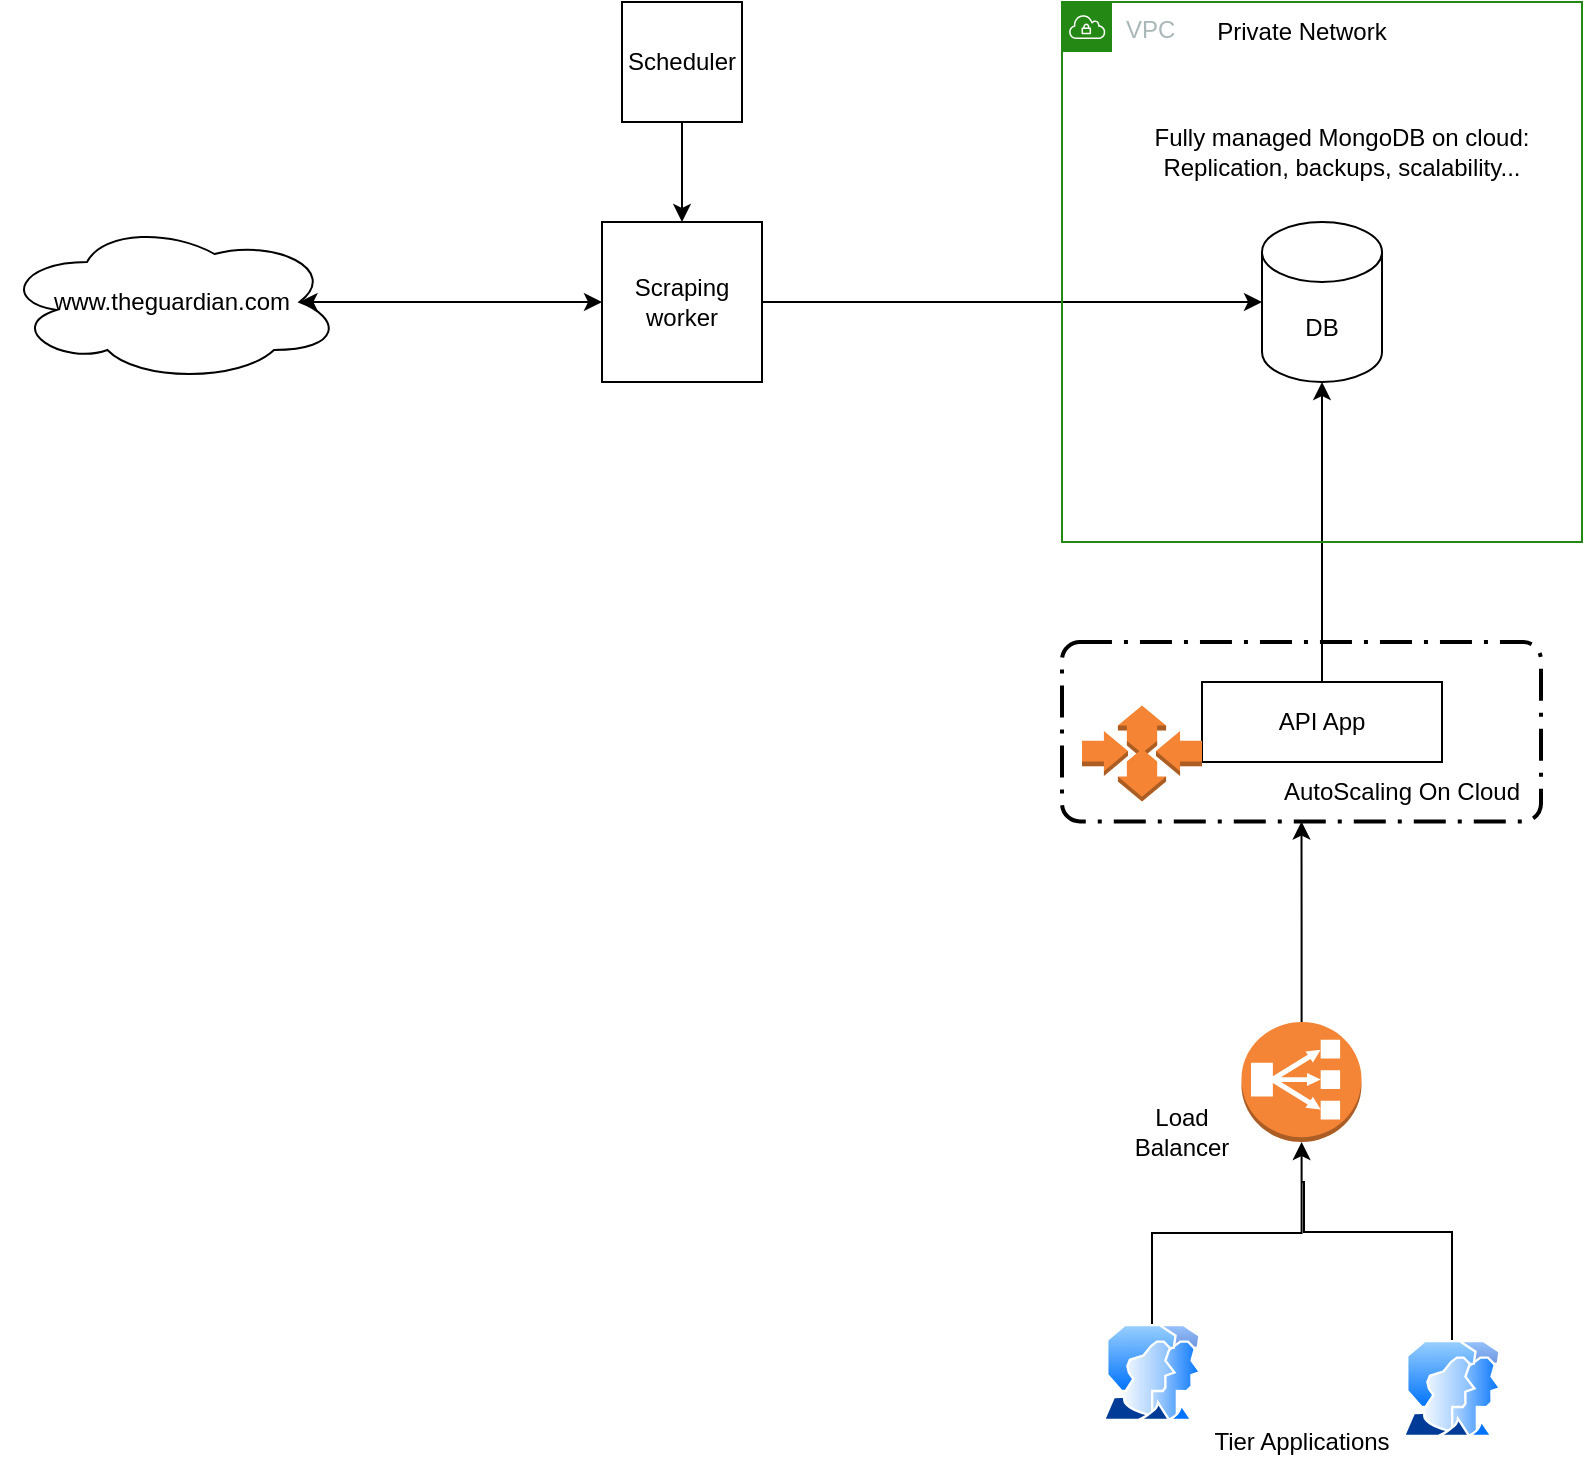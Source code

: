 <mxfile version="21.3.2" type="github">
  <diagram name="Page-1" id="PNWEge09kvqdN7rWGrPT">
    <mxGraphModel dx="1877" dy="549" grid="1" gridSize="10" guides="1" tooltips="1" connect="1" arrows="1" fold="1" page="1" pageScale="1" pageWidth="827" pageHeight="1169" math="0" shadow="0">
      <root>
        <mxCell id="0" />
        <mxCell id="1" parent="0" />
        <mxCell id="6d-npiuzgEx4-nf97ixw-5" style="edgeStyle=orthogonalEdgeStyle;rounded=0;orthogonalLoop=1;jettySize=auto;html=1;exitX=1;exitY=0.5;exitDx=0;exitDy=0;entryX=0;entryY=0.5;entryDx=0;entryDy=0;entryPerimeter=0;" parent="1" source="6d-npiuzgEx4-nf97ixw-1" target="6d-npiuzgEx4-nf97ixw-4" edge="1">
          <mxGeometry relative="1" as="geometry" />
        </mxCell>
        <mxCell id="6d-npiuzgEx4-nf97ixw-1" value="Scraping worker" style="whiteSpace=wrap;html=1;aspect=fixed;" parent="1" vertex="1">
          <mxGeometry x="270" y="200" width="80" height="80" as="geometry" />
        </mxCell>
        <mxCell id="6d-npiuzgEx4-nf97ixw-3" style="edgeStyle=orthogonalEdgeStyle;rounded=0;orthogonalLoop=1;jettySize=auto;html=1;entryX=0;entryY=0.5;entryDx=0;entryDy=0;exitX=0.875;exitY=0.5;exitDx=0;exitDy=0;exitPerimeter=0;startArrow=classic;startFill=1;" parent="1" source="6d-npiuzgEx4-nf97ixw-2" target="6d-npiuzgEx4-nf97ixw-1" edge="1">
          <mxGeometry relative="1" as="geometry">
            <mxPoint x="230" y="130" as="targetPoint" />
          </mxGeometry>
        </mxCell>
        <mxCell id="6d-npiuzgEx4-nf97ixw-2" value="www.theguardian.com" style="ellipse;shape=cloud;whiteSpace=wrap;html=1;" parent="1" vertex="1">
          <mxGeometry x="-30" y="200" width="170" height="80" as="geometry" />
        </mxCell>
        <mxCell id="6d-npiuzgEx4-nf97ixw-11" style="edgeStyle=orthogonalEdgeStyle;rounded=0;orthogonalLoop=1;jettySize=auto;html=1;endArrow=none;endFill=0;startArrow=classic;startFill=1;" parent="1" source="6d-npiuzgEx4-nf97ixw-4" target="6d-npiuzgEx4-nf97ixw-10" edge="1">
          <mxGeometry relative="1" as="geometry" />
        </mxCell>
        <mxCell id="6d-npiuzgEx4-nf97ixw-4" value="DB" style="shape=cylinder3;whiteSpace=wrap;html=1;boundedLbl=1;backgroundOutline=1;size=15;" parent="1" vertex="1">
          <mxGeometry x="600" y="200" width="60" height="80" as="geometry" />
        </mxCell>
        <mxCell id="6d-npiuzgEx4-nf97ixw-7" value="Fully managed MongoDB on cloud:&lt;br&gt;Replication, backups, scalability..." style="text;html=1;strokeColor=none;fillColor=none;align=center;verticalAlign=middle;whiteSpace=wrap;rounded=0;" parent="1" vertex="1">
          <mxGeometry x="530" y="150" width="220" height="30" as="geometry" />
        </mxCell>
        <mxCell id="6d-npiuzgEx4-nf97ixw-9" style="edgeStyle=orthogonalEdgeStyle;rounded=0;orthogonalLoop=1;jettySize=auto;html=1;entryX=0.5;entryY=0;entryDx=0;entryDy=0;" parent="1" source="6d-npiuzgEx4-nf97ixw-8" target="6d-npiuzgEx4-nf97ixw-1" edge="1">
          <mxGeometry relative="1" as="geometry" />
        </mxCell>
        <mxCell id="6d-npiuzgEx4-nf97ixw-8" value="Scheduler" style="whiteSpace=wrap;html=1;aspect=fixed;" parent="1" vertex="1">
          <mxGeometry x="280" y="90" width="60" height="60" as="geometry" />
        </mxCell>
        <mxCell id="6d-npiuzgEx4-nf97ixw-10" value="API App" style="rounded=0;whiteSpace=wrap;html=1;" parent="1" vertex="1">
          <mxGeometry x="570" y="430" width="120" height="40" as="geometry" />
        </mxCell>
        <mxCell id="6d-npiuzgEx4-nf97ixw-13" value="" style="outlineConnect=0;dashed=0;verticalLabelPosition=bottom;verticalAlign=top;align=center;html=1;shape=mxgraph.aws3.auto_scaling;fillColor=#F58534;gradientColor=none;" parent="1" vertex="1">
          <mxGeometry x="510" y="441.75" width="60" height="48" as="geometry" />
        </mxCell>
        <mxCell id="6d-npiuzgEx4-nf97ixw-14" value="" style="rounded=1;arcSize=10;dashed=1;fillColor=none;gradientColor=none;dashPattern=8 3 1 3;strokeWidth=2;" parent="1" vertex="1">
          <mxGeometry x="500" y="410" width="239.5" height="89.75" as="geometry" />
        </mxCell>
        <mxCell id="6d-npiuzgEx4-nf97ixw-16" style="edgeStyle=orthogonalEdgeStyle;rounded=0;orthogonalLoop=1;jettySize=auto;html=1;" parent="1" source="6d-npiuzgEx4-nf97ixw-15" target="6d-npiuzgEx4-nf97ixw-14" edge="1">
          <mxGeometry relative="1" as="geometry" />
        </mxCell>
        <mxCell id="6d-npiuzgEx4-nf97ixw-15" value="" style="outlineConnect=0;dashed=0;verticalLabelPosition=bottom;verticalAlign=top;align=center;html=1;shape=mxgraph.aws3.classic_load_balancer;fillColor=#F58536;gradientColor=none;" parent="1" vertex="1">
          <mxGeometry x="589.75" y="600" width="60" height="60" as="geometry" />
        </mxCell>
        <mxCell id="6d-npiuzgEx4-nf97ixw-19" style="edgeStyle=orthogonalEdgeStyle;rounded=0;orthogonalLoop=1;jettySize=auto;html=1;exitX=0.5;exitY=0;exitDx=0;exitDy=0;" parent="1" source="6d-npiuzgEx4-nf97ixw-17" target="6d-npiuzgEx4-nf97ixw-15" edge="1">
          <mxGeometry relative="1" as="geometry" />
        </mxCell>
        <mxCell id="6d-npiuzgEx4-nf97ixw-17" value="" style="image;aspect=fixed;perimeter=ellipsePerimeter;html=1;align=center;shadow=0;dashed=0;spacingTop=3;image=img/lib/active_directory/user_accounts.svg;" parent="1" vertex="1">
          <mxGeometry x="520" y="751" width="50" height="48.5" as="geometry" />
        </mxCell>
        <mxCell id="6d-npiuzgEx4-nf97ixw-20" style="edgeStyle=orthogonalEdgeStyle;rounded=0;orthogonalLoop=1;jettySize=auto;html=1;exitX=0.5;exitY=0;exitDx=0;exitDy=0;endArrow=none;endFill=0;" parent="1" source="6d-npiuzgEx4-nf97ixw-18" edge="1">
          <mxGeometry relative="1" as="geometry">
            <mxPoint x="620" y="680" as="targetPoint" />
            <Array as="points">
              <mxPoint x="695" y="705" />
              <mxPoint x="621" y="705" />
            </Array>
          </mxGeometry>
        </mxCell>
        <mxCell id="6d-npiuzgEx4-nf97ixw-18" value="" style="image;aspect=fixed;perimeter=ellipsePerimeter;html=1;align=center;shadow=0;dashed=0;spacingTop=3;image=img/lib/active_directory/user_accounts.svg;" parent="1" vertex="1">
          <mxGeometry x="670" y="759" width="50" height="48.5" as="geometry" />
        </mxCell>
        <mxCell id="6d-npiuzgEx4-nf97ixw-21" value="Load Balancer" style="text;html=1;strokeColor=none;fillColor=none;align=center;verticalAlign=middle;whiteSpace=wrap;rounded=0;" parent="1" vertex="1">
          <mxGeometry x="529.75" y="640" width="60" height="30" as="geometry" />
        </mxCell>
        <mxCell id="6d-npiuzgEx4-nf97ixw-22" value="AutoScaling On Cloud" style="text;html=1;strokeColor=none;fillColor=none;align=center;verticalAlign=middle;whiteSpace=wrap;rounded=0;" parent="1" vertex="1">
          <mxGeometry x="600" y="460" width="140" height="50" as="geometry" />
        </mxCell>
        <mxCell id="6d-npiuzgEx4-nf97ixw-23" value="Tier Applications" style="text;html=1;strokeColor=none;fillColor=none;align=center;verticalAlign=middle;whiteSpace=wrap;rounded=0;" parent="1" vertex="1">
          <mxGeometry x="539.75" y="790" width="160" height="40" as="geometry" />
        </mxCell>
        <mxCell id="6d-npiuzgEx4-nf97ixw-24" value="VPC" style="points=[[0,0],[0.25,0],[0.5,0],[0.75,0],[1,0],[1,0.25],[1,0.5],[1,0.75],[1,1],[0.75,1],[0.5,1],[0.25,1],[0,1],[0,0.75],[0,0.5],[0,0.25]];outlineConnect=0;gradientColor=none;html=1;whiteSpace=wrap;fontSize=12;fontStyle=0;container=1;pointerEvents=0;collapsible=0;recursiveResize=0;shape=mxgraph.aws4.group;grIcon=mxgraph.aws4.group_vpc;strokeColor=#248814;fillColor=none;verticalAlign=top;align=left;spacingLeft=30;fontColor=#AAB7B8;dashed=0;" parent="1" vertex="1">
          <mxGeometry x="500" y="90" width="260" height="270" as="geometry" />
        </mxCell>
        <mxCell id="6d-npiuzgEx4-nf97ixw-25" value="Private Network" style="text;html=1;strokeColor=none;fillColor=none;align=center;verticalAlign=middle;whiteSpace=wrap;rounded=0;" parent="6d-npiuzgEx4-nf97ixw-24" vertex="1">
          <mxGeometry x="59.75" width="120" height="30" as="geometry" />
        </mxCell>
      </root>
    </mxGraphModel>
  </diagram>
</mxfile>
